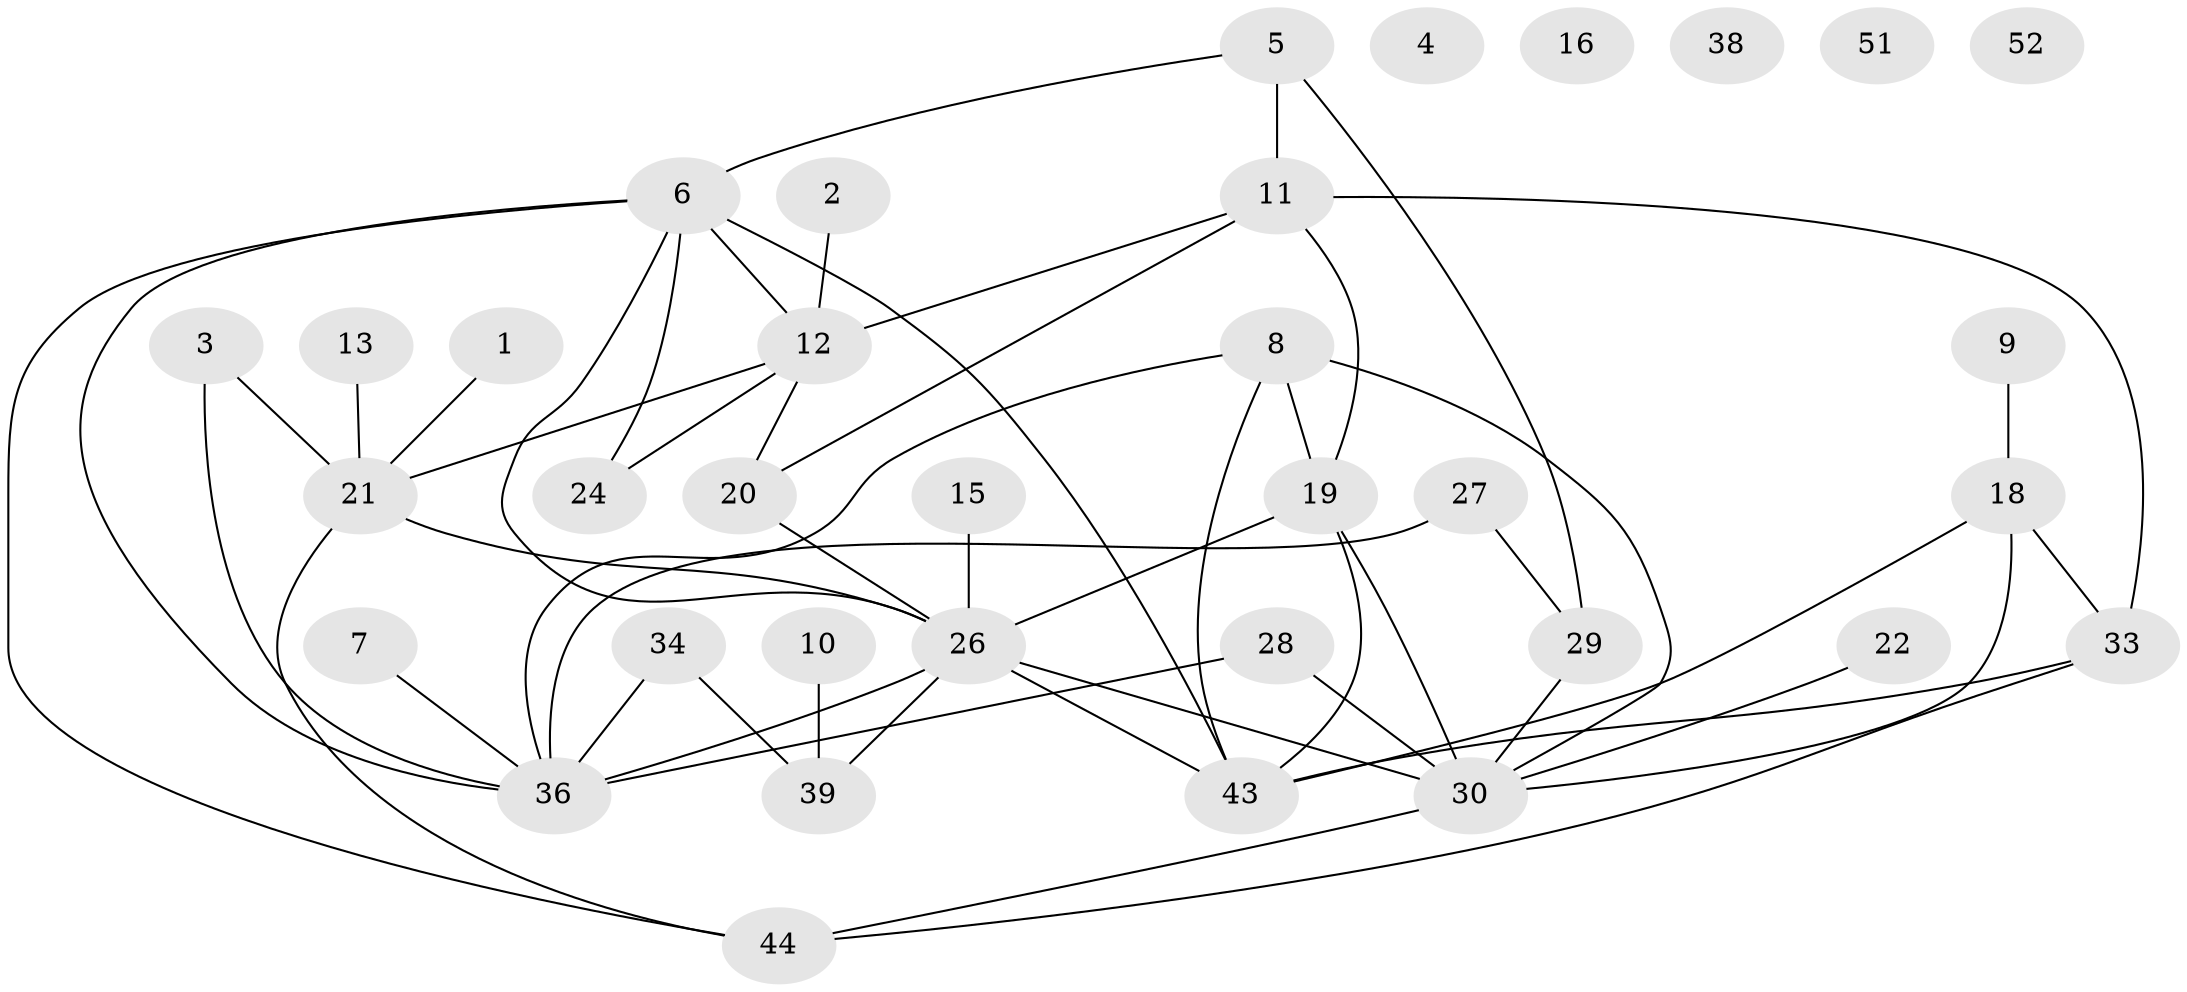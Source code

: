 // original degree distribution, {1: 0.19642857142857142, 2: 0.25, 0: 0.08928571428571429, 6: 0.05357142857142857, 5: 0.10714285714285714, 3: 0.17857142857142858, 4: 0.08928571428571429, 8: 0.017857142857142856, 7: 0.017857142857142856}
// Generated by graph-tools (version 1.1) at 2025/41/03/06/25 10:41:21]
// undirected, 35 vertices, 53 edges
graph export_dot {
graph [start="1"]
  node [color=gray90,style=filled];
  1;
  2;
  3;
  4;
  5 [super="+42"];
  6 [super="+25"];
  7;
  8 [super="+32"];
  9 [super="+40"];
  10 [super="+23"];
  11 [super="+31"];
  12 [super="+14"];
  13 [super="+17"];
  15;
  16;
  18 [super="+45"];
  19 [super="+53"];
  20 [super="+54"];
  21 [super="+56"];
  22 [super="+37"];
  24 [super="+41"];
  26 [super="+48"];
  27;
  28;
  29 [super="+47"];
  30 [super="+35"];
  33 [super="+55"];
  34;
  36 [super="+50"];
  38;
  39;
  43 [super="+46"];
  44 [super="+49"];
  51;
  52;
  1 -- 21;
  2 -- 12;
  3 -- 36;
  3 -- 21;
  5 -- 6;
  5 -- 29;
  5 -- 11;
  6 -- 12;
  6 -- 36;
  6 -- 43;
  6 -- 26;
  6 -- 24;
  6 -- 44;
  7 -- 36;
  8 -- 19;
  8 -- 43;
  8 -- 36;
  8 -- 30;
  9 -- 18;
  10 -- 39;
  11 -- 33;
  11 -- 20;
  11 -- 19;
  11 -- 12;
  12 -- 21;
  12 -- 20;
  12 -- 24;
  13 -- 21;
  15 -- 26;
  18 -- 30;
  18 -- 33;
  18 -- 43;
  19 -- 30 [weight=2];
  19 -- 26;
  19 -- 43;
  20 -- 26;
  21 -- 26;
  21 -- 44;
  22 -- 30;
  26 -- 30;
  26 -- 43;
  26 -- 36;
  26 -- 39;
  27 -- 29;
  27 -- 36 [weight=2];
  28 -- 30;
  28 -- 36;
  29 -- 30;
  30 -- 44;
  33 -- 43;
  33 -- 44;
  34 -- 36;
  34 -- 39;
}

